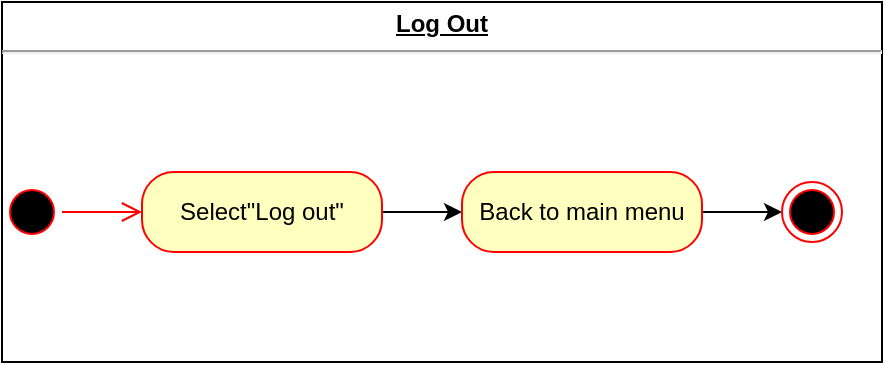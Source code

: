 <mxfile version="21.3.7" type="device">
  <diagram id="C5RBs43oDa-KdzZeNtuy" name="Page-1">
    <mxGraphModel dx="1036" dy="606" grid="1" gridSize="10" guides="1" tooltips="1" connect="1" arrows="1" fold="1" page="1" pageScale="1" pageWidth="827" pageHeight="1169" math="0" shadow="0">
      <root>
        <mxCell id="WIyWlLk6GJQsqaUBKTNV-0" />
        <mxCell id="WIyWlLk6GJQsqaUBKTNV-1" parent="WIyWlLk6GJQsqaUBKTNV-0" />
        <mxCell id="qGoUu8fpkIgIoBmxs3u1-0" value="&lt;p style=&quot;margin:0px;margin-top:4px;text-align:center;text-decoration:underline;&quot;&gt;&lt;b&gt;Log Out&lt;/b&gt;&lt;/p&gt;&lt;hr&gt;&lt;p style=&quot;margin:0px;margin-left:8px;&quot;&gt;&lt;br&gt;&lt;/p&gt;" style="verticalAlign=top;align=left;overflow=fill;fontSize=12;fontFamily=Helvetica;html=1;whiteSpace=wrap;" parent="WIyWlLk6GJQsqaUBKTNV-1" vertex="1">
          <mxGeometry x="270" y="220" width="440" height="180" as="geometry" />
        </mxCell>
        <mxCell id="qGoUu8fpkIgIoBmxs3u1-1" value="" style="ellipse;html=1;shape=startState;fillColor=#000000;strokeColor=#ff0000;" parent="WIyWlLk6GJQsqaUBKTNV-1" vertex="1">
          <mxGeometry x="270" y="310" width="30" height="30" as="geometry" />
        </mxCell>
        <mxCell id="qGoUu8fpkIgIoBmxs3u1-2" value="" style="edgeStyle=orthogonalEdgeStyle;html=1;verticalAlign=bottom;endArrow=open;endSize=8;strokeColor=#ff0000;rounded=0;entryX=0;entryY=0.5;entryDx=0;entryDy=0;" parent="WIyWlLk6GJQsqaUBKTNV-1" source="qGoUu8fpkIgIoBmxs3u1-1" target="qGoUu8fpkIgIoBmxs3u1-3" edge="1">
          <mxGeometry relative="1" as="geometry">
            <mxPoint x="385" y="460" as="targetPoint" />
          </mxGeometry>
        </mxCell>
        <mxCell id="U57ncHzG3dWjA4yMwt5q-0" style="edgeStyle=orthogonalEdgeStyle;rounded=0;orthogonalLoop=1;jettySize=auto;html=1;exitX=1;exitY=0.5;exitDx=0;exitDy=0;" edge="1" parent="WIyWlLk6GJQsqaUBKTNV-1" source="qGoUu8fpkIgIoBmxs3u1-3" target="qGoUu8fpkIgIoBmxs3u1-5">
          <mxGeometry relative="1" as="geometry" />
        </mxCell>
        <mxCell id="qGoUu8fpkIgIoBmxs3u1-3" value="Select&quot;Log out&quot;" style="rounded=1;whiteSpace=wrap;html=1;arcSize=40;fontColor=#000000;fillColor=#ffffc0;strokeColor=#ff0000;" parent="WIyWlLk6GJQsqaUBKTNV-1" vertex="1">
          <mxGeometry x="340" y="305" width="120" height="40" as="geometry" />
        </mxCell>
        <mxCell id="qGoUu8fpkIgIoBmxs3u1-7" style="edgeStyle=orthogonalEdgeStyle;rounded=0;orthogonalLoop=1;jettySize=auto;html=1;exitX=1;exitY=0.5;exitDx=0;exitDy=0;entryX=0;entryY=0.5;entryDx=0;entryDy=0;" parent="WIyWlLk6GJQsqaUBKTNV-1" source="qGoUu8fpkIgIoBmxs3u1-5" target="qGoUu8fpkIgIoBmxs3u1-6" edge="1">
          <mxGeometry relative="1" as="geometry" />
        </mxCell>
        <mxCell id="qGoUu8fpkIgIoBmxs3u1-5" value="Back to main menu" style="rounded=1;whiteSpace=wrap;html=1;arcSize=40;fontColor=#000000;fillColor=#ffffc0;strokeColor=#ff0000;" parent="WIyWlLk6GJQsqaUBKTNV-1" vertex="1">
          <mxGeometry x="500" y="305" width="120" height="40" as="geometry" />
        </mxCell>
        <mxCell id="qGoUu8fpkIgIoBmxs3u1-6" value="" style="ellipse;html=1;shape=endState;fillColor=#000000;strokeColor=#ff0000;" parent="WIyWlLk6GJQsqaUBKTNV-1" vertex="1">
          <mxGeometry x="660" y="310" width="30" height="30" as="geometry" />
        </mxCell>
      </root>
    </mxGraphModel>
  </diagram>
</mxfile>
